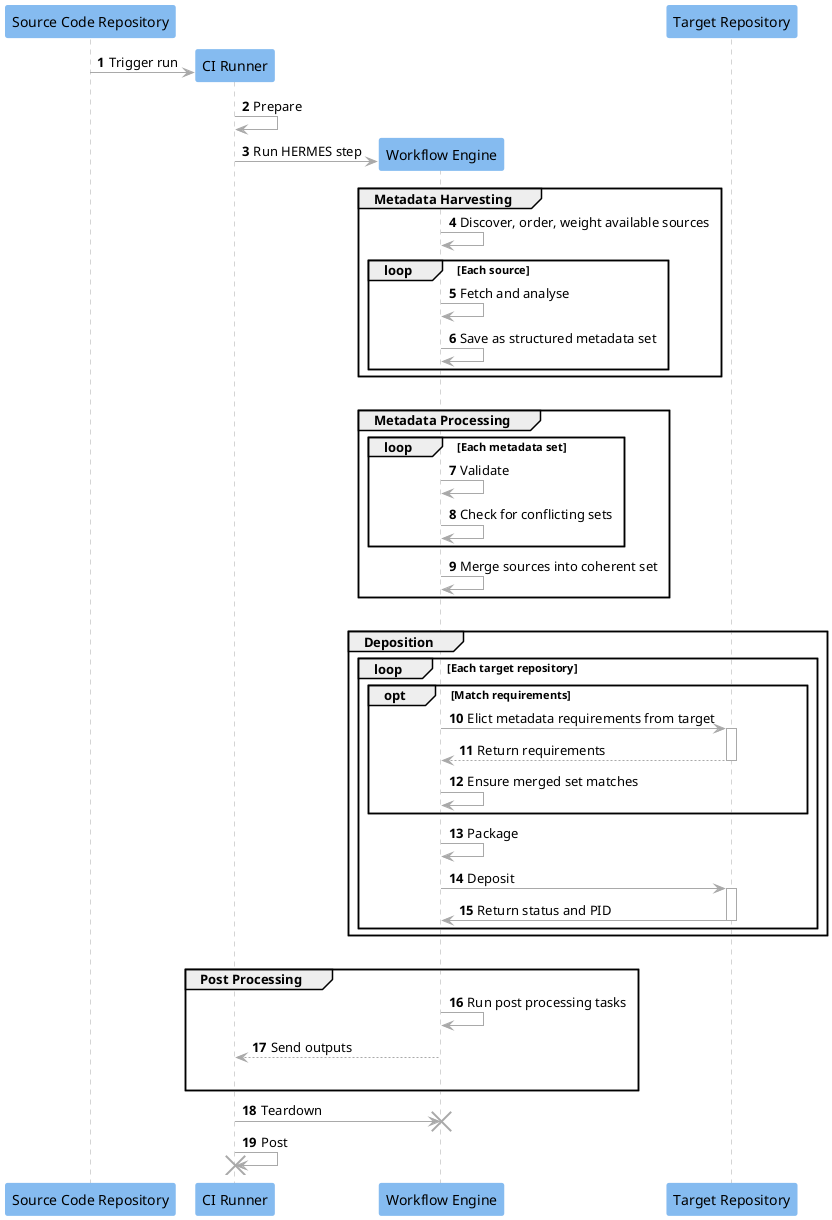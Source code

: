 @startuml

autonumber

skinparam sequence {
  ArrowColor darkgrey
  LifeLineBorderColor darkgrey

  ParticipantBorderColor #85bbf0
  ParticipantBackgroundColor #85bbf0
}

participant "Source Code Repository" as VCS
participant "CI Runner" as CI
participant "Workflow Engine" as WE
participant "Target Repository" as T

create CI
VCS -> CI: Trigger run
CI -> CI: Prepare

create WE
CI -> WE: Run HERMES step

group Metadata Harvesting
  WE -> WE: Discover, order, weight available sources
  loop Each source
    WE -> WE: Fetch and analyse
    WE -> WE: Save as structured metadata set
  end
end

||20||
group Metadata Processing
  loop Each metadata set
    WE -> WE: Validate
    WE -> WE: Check for conflicting sets
  end
  WE -> WE: Merge sources into coherent set
end

||20||
group Deposition
  loop Each target repository
    opt Match requirements
      WE -> T: Elict metadata requirements from target
      activate T
      T --> WE: Return requirements
      deactivate T
      WE -> WE: Ensure merged set matches
    end
    WE -> WE: Package
    WE -> T: Deposit
    activate T
    T -> WE: Return status and PID
    deactivate T
  end
end

||20||
group Post Processing
  WE -> WE: Run post processing tasks
  WE --> CI: Send outputs
  |||
end

CI -> WE: Teardown
destroy WE
CI -> CI: Post
destroy CI

@enduml
